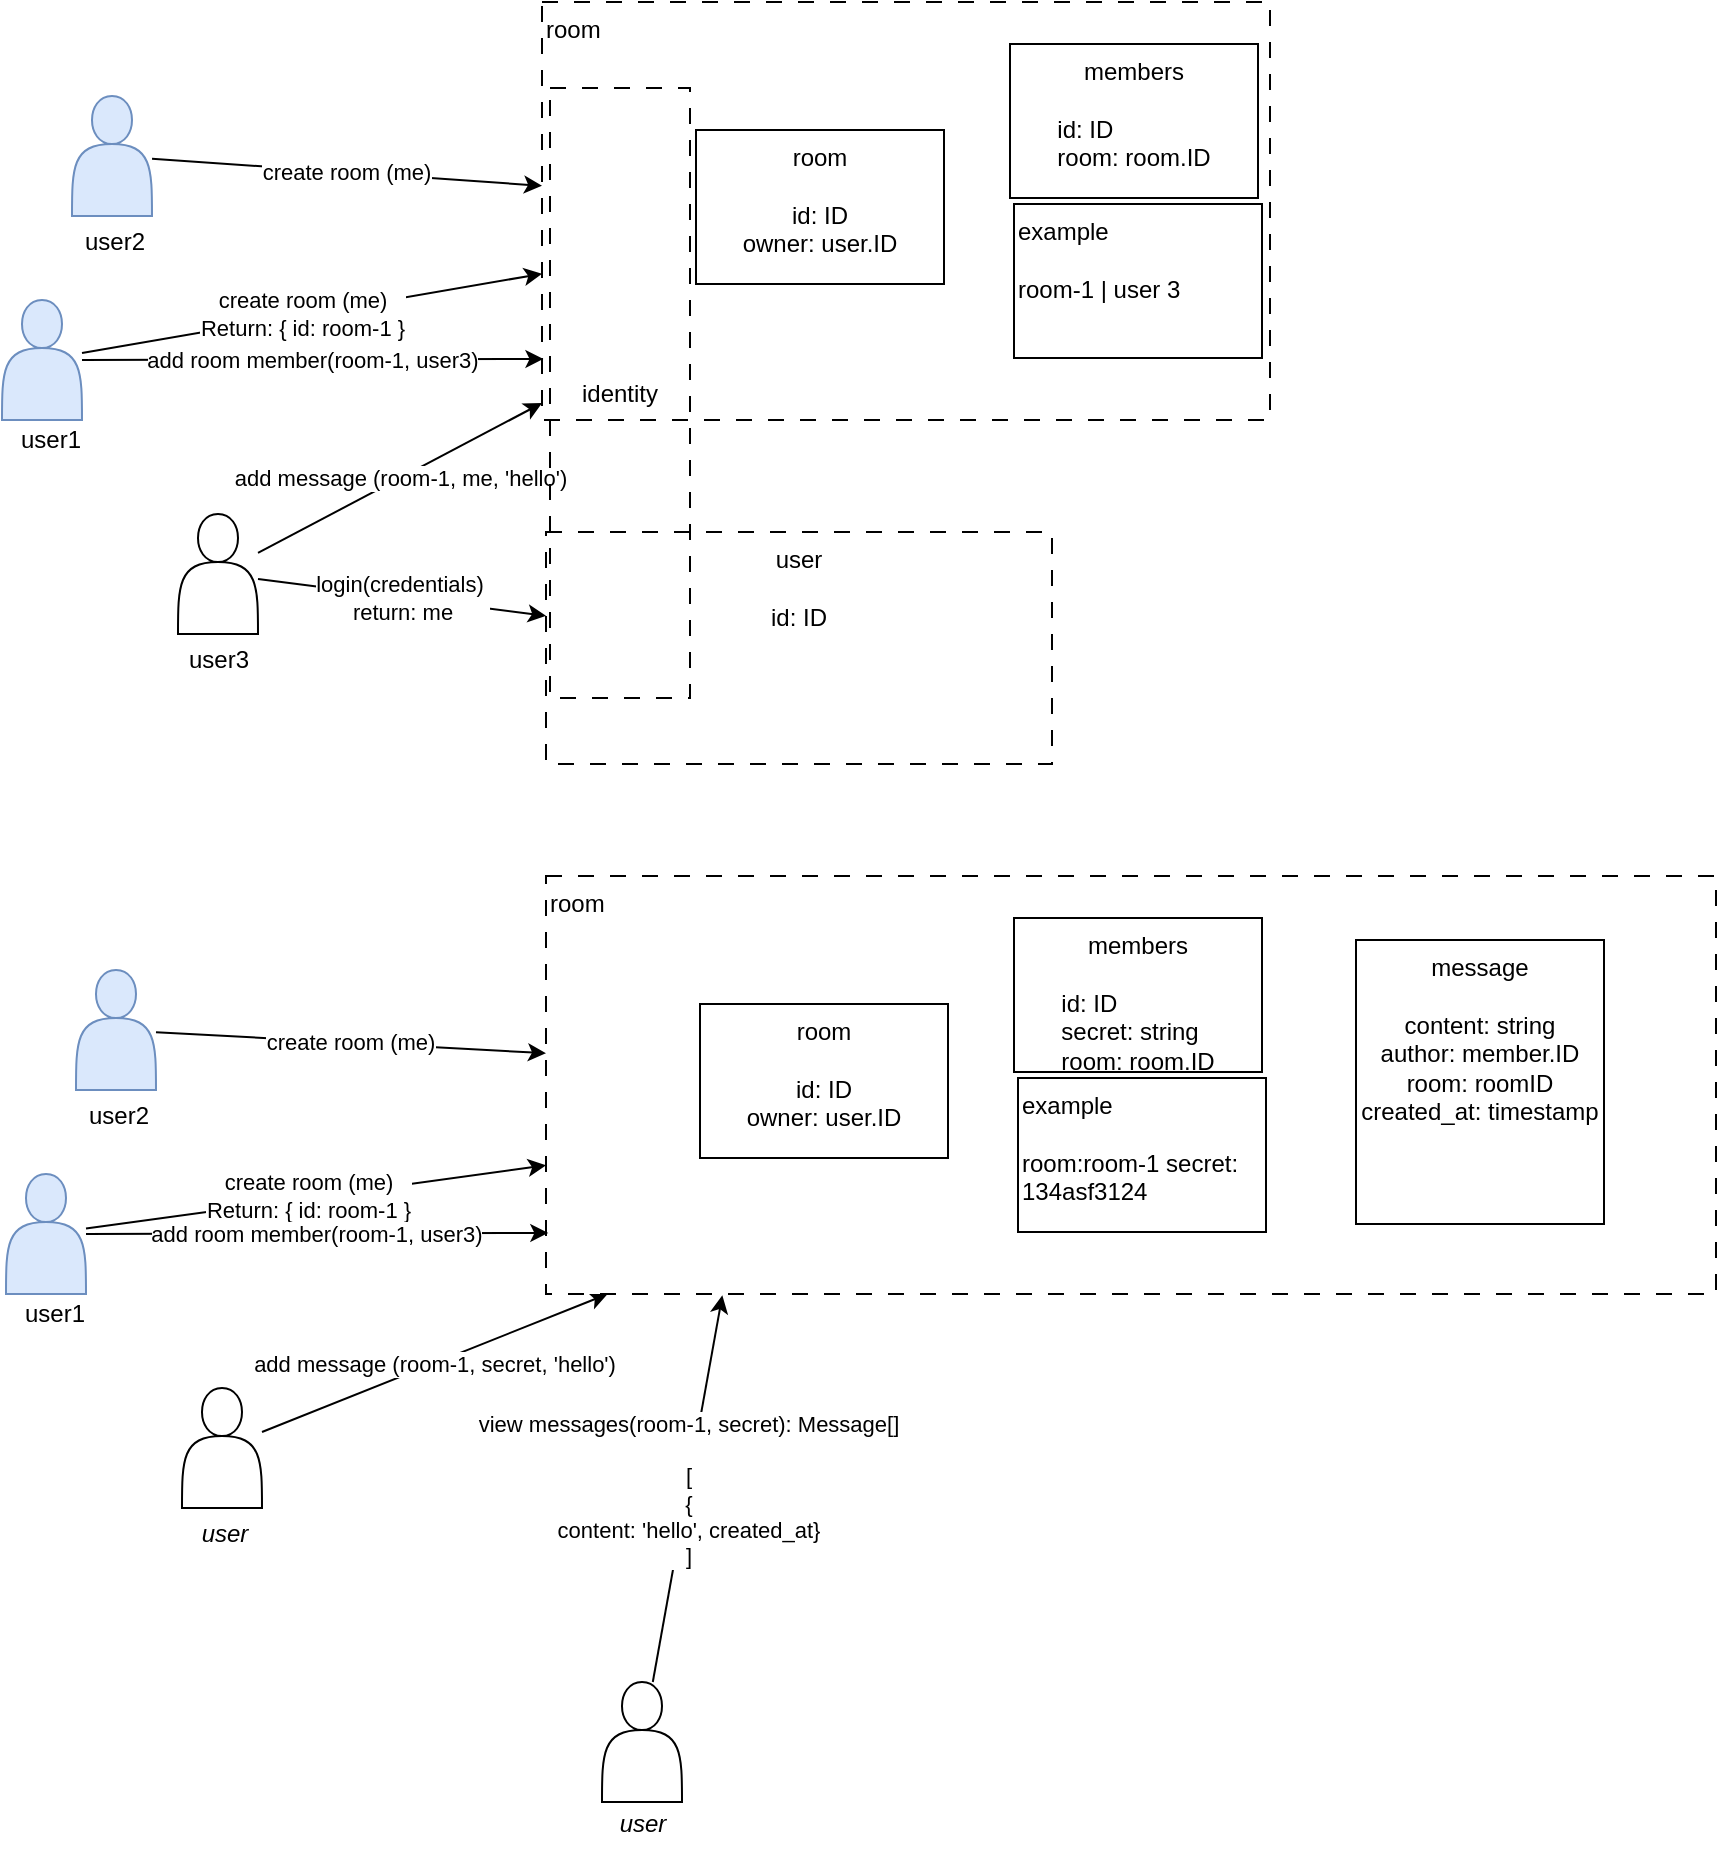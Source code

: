 <mxfile>
    <diagram id="aaYpiQdPAg0ZKK3Oqne3" name="Page-1">
        <mxGraphModel dx="818" dy="471" grid="0" gridSize="10" guides="1" tooltips="1" connect="1" arrows="1" fold="1" page="1" pageScale="1" pageWidth="827" pageHeight="1169" math="0" shadow="0">
            <root>
                <mxCell id="0"/>
                <mxCell id="1" parent="0"/>
                <mxCell id="20" value="add message (room-1, me, 'hello')" style="edgeStyle=none;html=1;" edge="1" parent="1" source="2" target="3">
                    <mxGeometry relative="1" as="geometry"/>
                </mxCell>
                <mxCell id="23" value="login(credentials)&amp;nbsp;&lt;br&gt;return: me" style="edgeStyle=none;html=1;" edge="1" parent="1" source="2" target="22">
                    <mxGeometry relative="1" as="geometry"/>
                </mxCell>
                <mxCell id="2" value="" style="shape=actor;whiteSpace=wrap;html=1;" vertex="1" parent="1">
                    <mxGeometry x="157" y="282" width="40" height="60" as="geometry"/>
                </mxCell>
                <mxCell id="3" value="room&lt;br&gt;&lt;br&gt;" style="rounded=0;whiteSpace=wrap;html=1;align=left;verticalAlign=top;dashed=1;dashPattern=8 8;" vertex="1" parent="1">
                    <mxGeometry x="339" y="26" width="364" height="209" as="geometry"/>
                </mxCell>
                <mxCell id="4" value="room&lt;br&gt;&lt;br&gt;&lt;span style=&quot;text-align: left;&quot;&gt;id: ID&lt;br&gt;owner: user.ID&lt;br&gt;&lt;/span&gt;" style="rounded=0;whiteSpace=wrap;html=1;align=center;verticalAlign=top;" vertex="1" parent="1">
                    <mxGeometry x="416" y="90" width="124" height="77" as="geometry"/>
                </mxCell>
                <mxCell id="5" value="members&lt;br&gt;&lt;br&gt;&lt;div style=&quot;text-align: left;&quot;&gt;&lt;span style=&quot;background-color: initial;&quot;&gt;id: ID&lt;/span&gt;&lt;/div&gt;&lt;div style=&quot;text-align: left;&quot;&gt;room: room.ID&lt;/div&gt;" style="rounded=0;whiteSpace=wrap;html=1;align=center;verticalAlign=top;" vertex="1" parent="1">
                    <mxGeometry x="573" y="47" width="124" height="77" as="geometry"/>
                </mxCell>
                <mxCell id="9" value="create room (me)" style="edgeStyle=none;html=1;" edge="1" parent="1" source="7" target="3">
                    <mxGeometry relative="1" as="geometry"/>
                </mxCell>
                <mxCell id="7" value="" style="shape=actor;whiteSpace=wrap;html=1;fillColor=#dae8fc;strokeColor=#6c8ebf;" vertex="1" parent="1">
                    <mxGeometry x="104" y="73" width="40" height="60" as="geometry"/>
                </mxCell>
                <mxCell id="8" value="user2" style="text;html=1;align=center;verticalAlign=middle;resizable=0;points=[];autosize=1;strokeColor=none;fillColor=none;" vertex="1" parent="1">
                    <mxGeometry x="100.5" y="133" width="48" height="26" as="geometry"/>
                </mxCell>
                <mxCell id="17" style="edgeStyle=none;html=1;" edge="1" parent="1" source="15" target="3">
                    <mxGeometry relative="1" as="geometry"/>
                </mxCell>
                <mxCell id="18" value="create room (me)&lt;br&gt;Return: { id: room-1 }" style="edgeLabel;html=1;align=center;verticalAlign=middle;resizable=0;points=[];" vertex="1" connectable="0" parent="17">
                    <mxGeometry x="-0.039" y="1" relative="1" as="geometry">
                        <mxPoint as="offset"/>
                    </mxGeometry>
                </mxCell>
                <mxCell id="19" value="user3" style="text;html=1;align=center;verticalAlign=middle;resizable=0;points=[];autosize=1;strokeColor=none;fillColor=none;" vertex="1" parent="1">
                    <mxGeometry x="153" y="342" width="48" height="26" as="geometry"/>
                </mxCell>
                <mxCell id="21" value="" style="group" vertex="1" connectable="0" parent="1">
                    <mxGeometry x="69" y="175" width="48" height="83" as="geometry"/>
                </mxCell>
                <mxCell id="15" value="" style="shape=actor;whiteSpace=wrap;html=1;fillColor=#dae8fc;strokeColor=#6c8ebf;" vertex="1" parent="21">
                    <mxGeometry width="40" height="60" as="geometry"/>
                </mxCell>
                <mxCell id="16" value="user1" style="text;html=1;align=center;verticalAlign=middle;resizable=0;points=[];autosize=1;strokeColor=none;fillColor=none;" vertex="1" parent="21">
                    <mxGeometry y="57" width="48" height="26" as="geometry"/>
                </mxCell>
                <mxCell id="22" value="user&lt;br&gt;&lt;br&gt;id: ID" style="rounded=0;whiteSpace=wrap;html=1;align=center;verticalAlign=top;dashed=1;dashPattern=8 8;" vertex="1" parent="1">
                    <mxGeometry x="341" y="291" width="253" height="116" as="geometry"/>
                </mxCell>
                <mxCell id="24" value="add room member(room-1, user3)" style="edgeStyle=none;html=1;entryX=0.002;entryY=0.854;entryDx=0;entryDy=0;entryPerimeter=0;" edge="1" parent="1" source="15" target="3">
                    <mxGeometry relative="1" as="geometry"/>
                </mxCell>
                <mxCell id="25" value="example&lt;br&gt;&lt;br&gt;room-1 | user 3" style="rounded=0;whiteSpace=wrap;html=1;align=left;verticalAlign=top;" vertex="1" parent="1">
                    <mxGeometry x="575" y="127" width="124" height="77" as="geometry"/>
                </mxCell>
                <mxCell id="28" value="identity" style="whiteSpace=wrap;html=1;dashed=1;dashPattern=8 8;fillColor=none;" vertex="1" parent="1">
                    <mxGeometry x="343" y="69" width="70" height="305" as="geometry"/>
                </mxCell>
                <mxCell id="29" value="add message (room-1, secret, 'hello')" style="edgeStyle=none;html=1;" edge="1" parent="1" source="31" target="32">
                    <mxGeometry relative="1" as="geometry"/>
                </mxCell>
                <mxCell id="31" value="" style="shape=actor;whiteSpace=wrap;html=1;" vertex="1" parent="1">
                    <mxGeometry x="159" y="719" width="40" height="60" as="geometry"/>
                </mxCell>
                <mxCell id="32" value="room&lt;br&gt;&lt;br&gt;" style="rounded=0;whiteSpace=wrap;html=1;align=left;verticalAlign=top;dashed=1;dashPattern=8 8;" vertex="1" parent="1">
                    <mxGeometry x="341" y="463" width="585" height="209" as="geometry"/>
                </mxCell>
                <mxCell id="33" value="room&lt;br&gt;&lt;br&gt;&lt;span style=&quot;text-align: left;&quot;&gt;id: ID&lt;br&gt;owner: user.ID&lt;br&gt;&lt;/span&gt;" style="rounded=0;whiteSpace=wrap;html=1;align=center;verticalAlign=top;" vertex="1" parent="1">
                    <mxGeometry x="418" y="527" width="124" height="77" as="geometry"/>
                </mxCell>
                <mxCell id="34" value="members&lt;br&gt;&lt;br&gt;&lt;div style=&quot;text-align: left;&quot;&gt;&lt;span style=&quot;background-color: initial;&quot;&gt;id: ID&lt;/span&gt;&lt;/div&gt;&lt;div style=&quot;text-align: left;&quot;&gt;&lt;span style=&quot;background-color: initial;&quot;&gt;secret: string&lt;/span&gt;&lt;/div&gt;&lt;div style=&quot;text-align: left;&quot;&gt;room: room.ID&lt;/div&gt;" style="rounded=0;whiteSpace=wrap;html=1;align=center;verticalAlign=top;" vertex="1" parent="1">
                    <mxGeometry x="575" y="484" width="124" height="77" as="geometry"/>
                </mxCell>
                <mxCell id="35" value="create room (me)" style="edgeStyle=none;html=1;" edge="1" parent="1" source="36" target="32">
                    <mxGeometry relative="1" as="geometry"/>
                </mxCell>
                <mxCell id="36" value="" style="shape=actor;whiteSpace=wrap;html=1;fillColor=#dae8fc;strokeColor=#6c8ebf;" vertex="1" parent="1">
                    <mxGeometry x="106" y="510" width="40" height="60" as="geometry"/>
                </mxCell>
                <mxCell id="37" value="user2" style="text;html=1;align=center;verticalAlign=middle;resizable=0;points=[];autosize=1;strokeColor=none;fillColor=none;" vertex="1" parent="1">
                    <mxGeometry x="102.5" y="570" width="48" height="26" as="geometry"/>
                </mxCell>
                <mxCell id="38" style="edgeStyle=none;html=1;" edge="1" parent="1" source="42" target="32">
                    <mxGeometry relative="1" as="geometry"/>
                </mxCell>
                <mxCell id="39" value="create room (me)&lt;br&gt;Return: { id: room-1 }" style="edgeLabel;html=1;align=center;verticalAlign=middle;resizable=0;points=[];" vertex="1" connectable="0" parent="38">
                    <mxGeometry x="-0.039" y="1" relative="1" as="geometry">
                        <mxPoint as="offset"/>
                    </mxGeometry>
                </mxCell>
                <mxCell id="40" value="&lt;i&gt;user&lt;/i&gt;" style="text;html=1;align=center;verticalAlign=middle;resizable=0;points=[];autosize=1;strokeColor=none;fillColor=none;" vertex="1" parent="1">
                    <mxGeometry x="159" y="779" width="41" height="26" as="geometry"/>
                </mxCell>
                <mxCell id="41" value="" style="group" vertex="1" connectable="0" parent="1">
                    <mxGeometry x="71" y="612" width="48" height="83" as="geometry"/>
                </mxCell>
                <mxCell id="42" value="" style="shape=actor;whiteSpace=wrap;html=1;fillColor=#dae8fc;strokeColor=#6c8ebf;" vertex="1" parent="41">
                    <mxGeometry width="40" height="60" as="geometry"/>
                </mxCell>
                <mxCell id="43" value="user1" style="text;html=1;align=center;verticalAlign=middle;resizable=0;points=[];autosize=1;strokeColor=none;fillColor=none;" vertex="1" parent="41">
                    <mxGeometry y="57" width="48" height="26" as="geometry"/>
                </mxCell>
                <mxCell id="45" value="add room member(room-1, user3)" style="edgeStyle=none;html=1;entryX=0.002;entryY=0.854;entryDx=0;entryDy=0;entryPerimeter=0;" edge="1" parent="1" source="42" target="32">
                    <mxGeometry x="-0.003" relative="1" as="geometry">
                        <mxPoint as="offset"/>
                    </mxGeometry>
                </mxCell>
                <mxCell id="46" value="example&lt;br&gt;&lt;br&gt;room:room-1 secret: 134asf3124" style="rounded=0;whiteSpace=wrap;html=1;align=left;verticalAlign=top;" vertex="1" parent="1">
                    <mxGeometry x="577" y="564" width="124" height="77" as="geometry"/>
                </mxCell>
                <mxCell id="48" value="message&lt;br&gt;&lt;br&gt;content: string&lt;br&gt;author: member.ID&lt;br&gt;room: roomID&lt;br&gt;created_at: timestamp" style="rounded=0;whiteSpace=wrap;html=1;align=center;verticalAlign=top;" vertex="1" parent="1">
                    <mxGeometry x="746" y="495" width="124" height="142" as="geometry"/>
                </mxCell>
                <mxCell id="51" value="view messages(room-1, secret): Message[]&lt;br&gt;&lt;br&gt;[&lt;br&gt;{&lt;br&gt;content: 'hello', created_at}&lt;br&gt;]" style="edgeStyle=none;html=1;endArrow=classic;endFill=1;" edge="1" parent="1" source="49">
                    <mxGeometry relative="1" as="geometry">
                        <mxPoint x="429.174" y="672.669" as="targetPoint"/>
                    </mxGeometry>
                </mxCell>
                <mxCell id="49" value="" style="shape=actor;whiteSpace=wrap;html=1;" vertex="1" parent="1">
                    <mxGeometry x="369" y="866" width="40" height="60" as="geometry"/>
                </mxCell>
                <mxCell id="50" value="&lt;i&gt;user&lt;/i&gt;" style="text;html=1;align=center;verticalAlign=middle;resizable=0;points=[];autosize=1;strokeColor=none;fillColor=none;" vertex="1" parent="1">
                    <mxGeometry x="368" y="924" width="41" height="26" as="geometry"/>
                </mxCell>
            </root>
        </mxGraphModel>
    </diagram>
</mxfile>